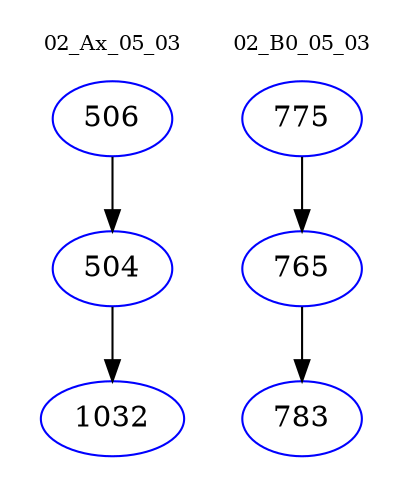digraph{
subgraph cluster_0 {
color = white
label = "02_Ax_05_03";
fontsize=10;
T0_506 [label="506", color="blue"]
T0_506 -> T0_504 [color="black"]
T0_504 [label="504", color="blue"]
T0_504 -> T0_1032 [color="black"]
T0_1032 [label="1032", color="blue"]
}
subgraph cluster_1 {
color = white
label = "02_B0_05_03";
fontsize=10;
T1_775 [label="775", color="blue"]
T1_775 -> T1_765 [color="black"]
T1_765 [label="765", color="blue"]
T1_765 -> T1_783 [color="black"]
T1_783 [label="783", color="blue"]
}
}
